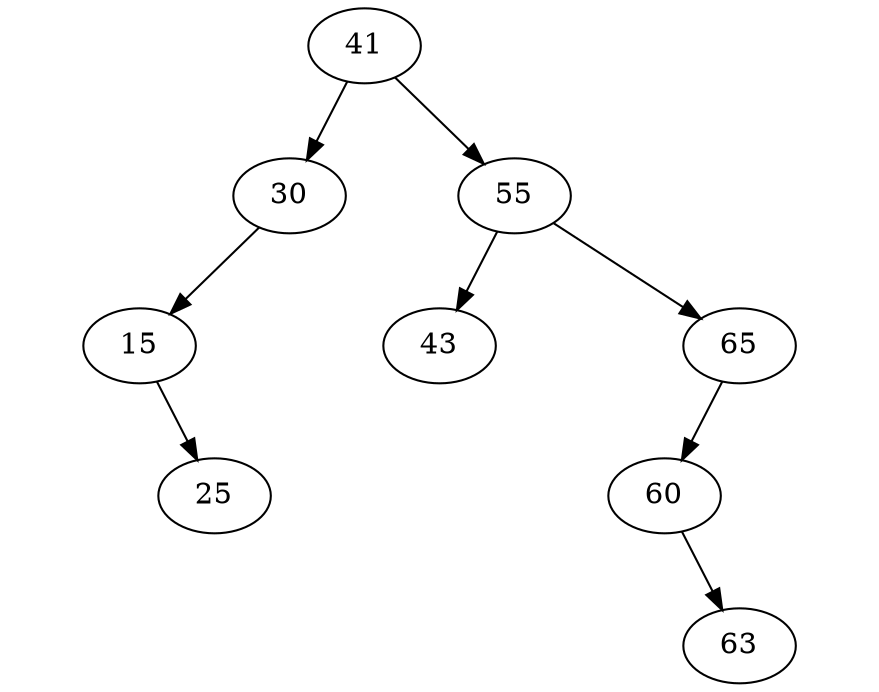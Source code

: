 digraph G {
    node [ordering=out]

    X1 [style=invis];
    X2 [style=invis];
    X3 [style=invis];
    X4 [style=invis];
    X5 [style=invis];

    41 -> 30;
    41 -> 55;
    30 -> 15;
    30 -> X1 [style=invis];
    15 -> X2 [style=invis];
    15 -> 25;
    55 -> 43;
    55 -> X3 [style=invis];
    55 -> 65;
    65 -> 60;
    65 -> X4 [style=invis];
    60 -> X5 [style=invis];
    60 -> 63;
}
